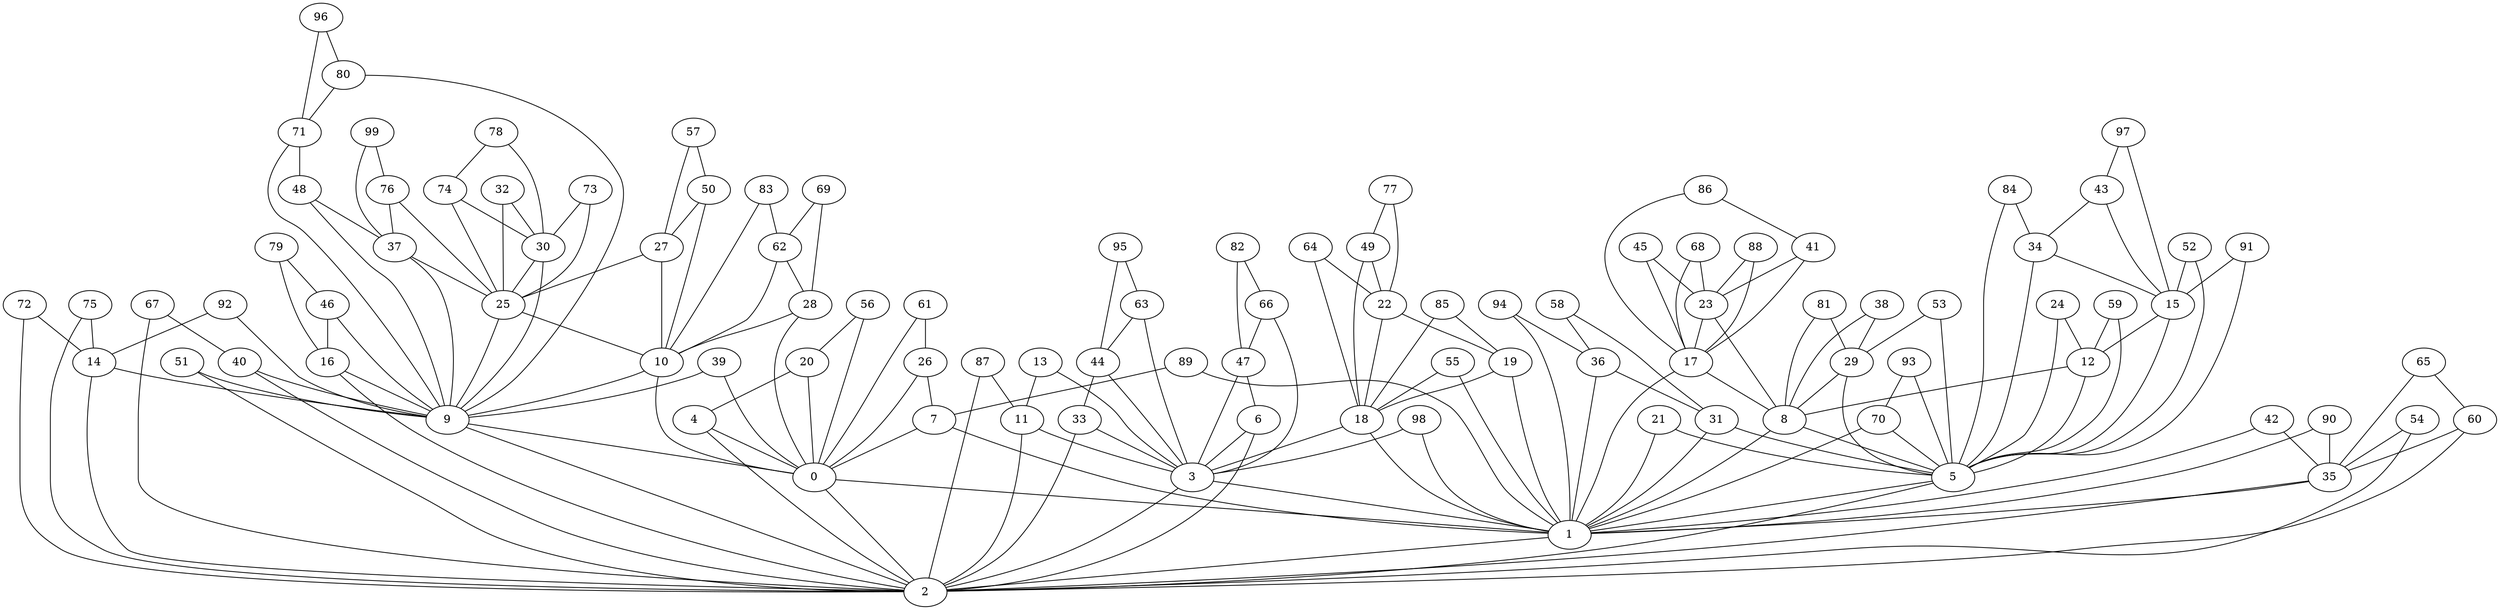 graph G {
  "0";
  "1";
  "2";
  "3";
  "4";
  "5";
  "6";
  "7";
  "8";
  "9";
  "10";
  "11";
  "12";
  "13";
  "14";
  "15";
  "16";
  "17";
  "18";
  "19";
  "20";
  "21";
  "22";
  "23";
  "24";
  "25";
  "26";
  "27";
  "28";
  "29";
  "30";
  "31";
  "32";
  "33";
  "34";
  "35";
  "36";
  "37";
  "38";
  "39";
  "40";
  "41";
  "42";
  "43";
  "44";
  "45";
  "46";
  "47";
  "48";
  "49";
  "50";
  "51";
  "52";
  "53";
  "54";
  "55";
  "56";
  "57";
  "58";
  "59";
  "60";
  "61";
  "62";
  "63";
  "64";
  "65";
  "66";
  "67";
  "68";
  "69";
  "70";
  "71";
  "72";
  "73";
  "74";
  "75";
  "76";
  "77";
  "78";
  "79";
  "80";
  "81";
  "82";
  "83";
  "84";
  "85";
  "86";
  "87";
  "88";
  "89";
  "90";
  "91";
  "92";
  "93";
  "94";
  "95";
  "96";
  "97";
  "98";
  "99";
    "68" -- "23";
    "31" -- "1";
    "50" -- "27";
    "32" -- "25";
    "26" -- "7";
    "42" -- "35";
    "13" -- "3";
    "63" -- "44";
    "73" -- "30";
    "11" -- "2";
    "75" -- "2";
    "56" -- "20";
    "87" -- "11";
    "27" -- "10";
    "90" -- "35";
    "19" -- "18";
    "83" -- "62";
    "42" -- "1";
    "6" -- "3";
    "69" -- "28";
    "12" -- "5";
    "82" -- "47";
    "10" -- "9";
    "7" -- "0";
    "21" -- "5";
    "4" -- "2";
    "23" -- "17";
    "33" -- "3";
    "65" -- "35";
    "45" -- "23";
    "8" -- "1";
    "58" -- "31";
    "92" -- "9";
    "99" -- "37";
    "17" -- "1";
    "79" -- "16";
    "27" -- "25";
    "90" -- "1";
    "95" -- "44";
    "35" -- "1";
    "85" -- "18";
    "66" -- "47";
    "62" -- "28";
    "72" -- "14";
    "9" -- "0";
    "44" -- "3";
    "82" -- "66";
    "19" -- "1";
    "69" -- "62";
    "39" -- "0";
    "53" -- "5";
    "51" -- "9";
    "76" -- "37";
    "54" -- "2";
    "0" -- "2";
    "38" -- "29";
    "95" -- "63";
    "14" -- "9";
    "60" -- "35";
    "92" -- "14";
    "3" -- "1";
    "21" -- "1";
    "94" -- "1";
    "44" -- "33";
    "15" -- "12";
    "24" -- "12";
    "20" -- "4";
    "71" -- "9";
    "16" -- "9";
    "47" -- "6";
    "88" -- "23";
    "80" -- "9";
    "5" -- "1";
    "55" -- "18";
    "93" -- "70";
    "64" -- "18";
    "29" -- "8";
    "41" -- "17";
    "38" -- "8";
    "37" -- "9";
    "64" -- "22";
    "99" -- "76";
    "46" -- "9";
    "40" -- "2";
    "34" -- "15";
    "68" -- "17";
    "61" -- "0";
    "43" -- "15";
    "52" -- "15";
    "84" -- "5";
    "61" -- "26";
    "7" -- "1";
    "96" -- "80";
    "6" -- "2";
    "22" -- "19";
    "83" -- "10";
    "28" -- "10";
    "30" -- "9";
    "79" -- "46";
    "89" -- "1";
    "39" -- "9";
    "33" -- "2";
    "48" -- "9";
    "81" -- "29";
    "59" -- "5";
    "96" -- "71";
    "91" -- "15";
    "55" -- "1";
    "43" -- "34";
    "18" -- "1";
    "20" -- "0";
    "34" -- "5";
    "72" -- "2";
    "74" -- "25";
    "48" -- "37";
    "45" -- "17";
    "80" -- "71";
    "58" -- "36";
    "77" -- "49";
    "35" -- "2";
    "52" -- "5";
    "77" -- "22";
    "70" -- "5";
    "18" -- "3";
    "89" -- "7";
    "46" -- "16";
    "1" -- "2";
    "4" -- "0";
    "17" -- "8";
    "13" -- "11";
    "81" -- "8";
    "25" -- "9";
    "76" -- "25";
    "91" -- "5";
    "71" -- "48";
    "67" -- "40";
    "66" -- "3";
    "11" -- "3";
    "75" -- "14";
    "84" -- "34";
    "62" -- "10";
    "74" -- "30";
    "3" -- "2";
    "67" -- "2";
    "86" -- "17";
    "29" -- "5";
    "25" -- "10";
    "93" -- "5";
    "65" -- "60";
    "97" -- "15";
    "98" -- "1";
    "54" -- "35";
    "51" -- "2";
    "12" -- "8";
    "60" -- "2";
    "5" -- "2";
    "70" -- "1";
    "88" -- "17";
    "53" -- "29";
    "14" -- "2";
    "31" -- "5";
    "85" -- "19";
    "98" -- "3";
    "26" -- "0";
    "87" -- "2";
    "97" -- "43";
    "22" -- "18";
    "36" -- "1";
    "57" -- "50";
    "37" -- "25";
    "56" -- "0";
    "0" -- "1";
    "15" -- "5";
    "49" -- "18";
    "10" -- "0";
    "24" -- "5";
    "23" -- "8";
    "78" -- "74";
    "73" -- "25";
    "78" -- "30";
    "16" -- "2";
    "32" -- "30";
    "49" -- "22";
    "94" -- "36";
    "28" -- "0";
    "40" -- "9";
    "63" -- "3";
    "30" -- "25";
    "57" -- "27";
    "50" -- "10";
    "8" -- "5";
    "36" -- "31";
    "9" -- "2";
    "41" -- "23";
    "86" -- "41";
    "47" -- "3";
    "59" -- "12";
}
